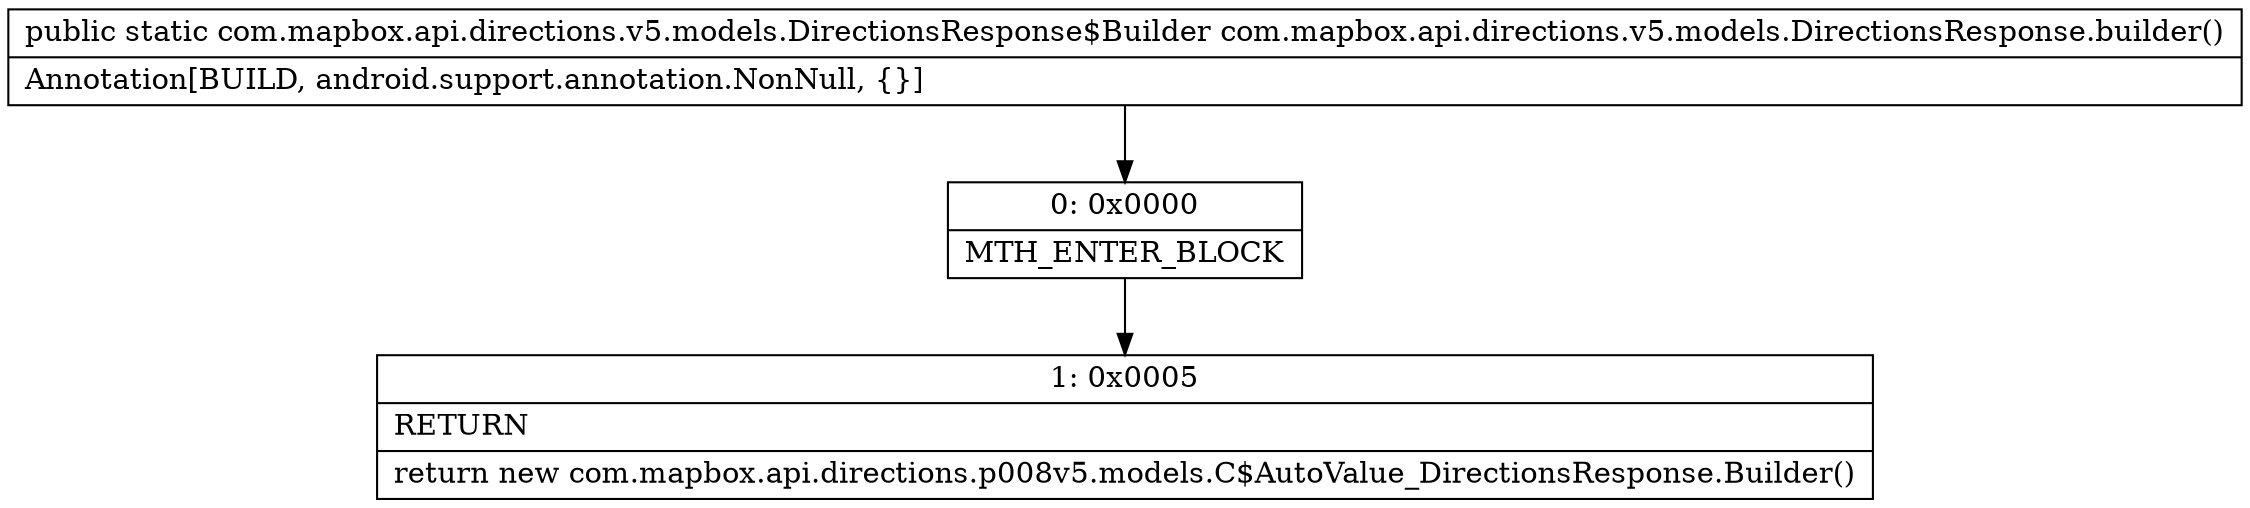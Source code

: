 digraph "CFG forcom.mapbox.api.directions.v5.models.DirectionsResponse.builder()Lcom\/mapbox\/api\/directions\/v5\/models\/DirectionsResponse$Builder;" {
Node_0 [shape=record,label="{0\:\ 0x0000|MTH_ENTER_BLOCK\l}"];
Node_1 [shape=record,label="{1\:\ 0x0005|RETURN\l|return new com.mapbox.api.directions.p008v5.models.C$AutoValue_DirectionsResponse.Builder()\l}"];
MethodNode[shape=record,label="{public static com.mapbox.api.directions.v5.models.DirectionsResponse$Builder com.mapbox.api.directions.v5.models.DirectionsResponse.builder()  | Annotation[BUILD, android.support.annotation.NonNull, \{\}]\l}"];
MethodNode -> Node_0;
Node_0 -> Node_1;
}

